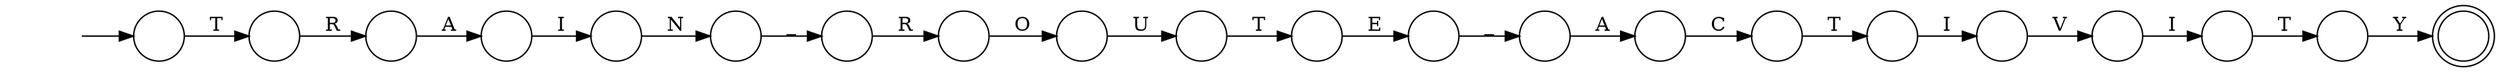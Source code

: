 digraph Automaton {
  rankdir = LR;
  0 [shape=circle,label=""];
  0 -> 3 [label="C"]
  1 [shape=circle,label=""];
  1 -> 18 [label="N"]
  2 [shape=doublecircle,label=""];
  3 [shape=circle,label=""];
  3 -> 16 [label="T"]
  4 [shape=circle,label=""];
  4 -> 14 [label="U"]
  5 [shape=circle,label=""];
  5 -> 1 [label="I"]
  6 [shape=circle,label=""];
  6 -> 15 [label="I"]
  7 [shape=circle,label=""];
  7 -> 0 [label="A"]
  8 [shape=circle,label=""];
  8 -> 7 [label="_"]
  9 [shape=circle,label=""];
  9 -> 4 [label="O"]
  10 [shape=circle,label=""];
  10 -> 8 [label="E"]
  11 [shape=circle,label=""];
  11 -> 9 [label="R"]
  12 [shape=circle,label=""];
  12 -> 6 [label="V"]
  13 [shape=circle,label=""];
  initial [shape=plaintext,label=""];
  initial -> 13
  13 -> 20 [label="T"]
  14 [shape=circle,label=""];
  14 -> 10 [label="T"]
  15 [shape=circle,label=""];
  15 -> 19 [label="T"]
  16 [shape=circle,label=""];
  16 -> 12 [label="I"]
  17 [shape=circle,label=""];
  17 -> 5 [label="A"]
  18 [shape=circle,label=""];
  18 -> 11 [label="_"]
  19 [shape=circle,label=""];
  19 -> 2 [label="Y"]
  20 [shape=circle,label=""];
  20 -> 17 [label="R"]
}
